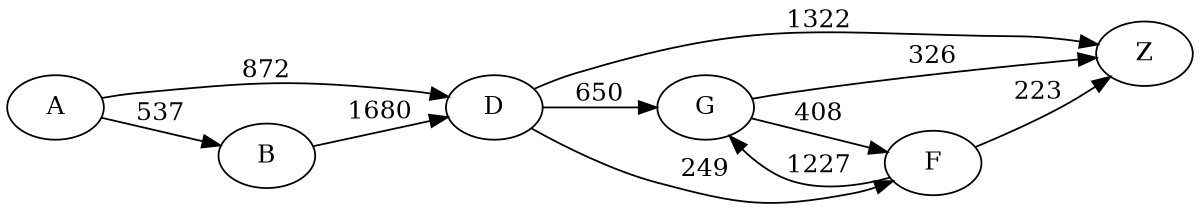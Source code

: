 digraph G {
	rankdir=LR size="8,5"
	A
	D
	A -> D [label=872]
	A
	B
	A -> B [label=537]
	D
	Z
	D -> Z [label=1322]
	D
	G
	D -> G [label=650]
	D
	F
	D -> F [label=249]
	G
	Z
	G -> Z [label=326]
	G
	F
	G -> F [label=408]
	F
	Z
	F -> Z [label=223]
	F
	G
	F -> G [label=1227]
	B
	D
	B -> D [label=1680]
}
